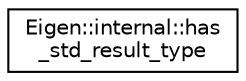 digraph "Graphical Class Hierarchy"
{
  edge [fontname="Helvetica",fontsize="10",labelfontname="Helvetica",labelfontsize="10"];
  node [fontname="Helvetica",fontsize="10",shape=record];
  rankdir="LR";
  Node1 [label="Eigen::internal::has\l_std_result_type",height=0.2,width=0.4,color="black", fillcolor="white", style="filled",URL="$struct_eigen_1_1internal_1_1has__std__result__type.html"];
}
